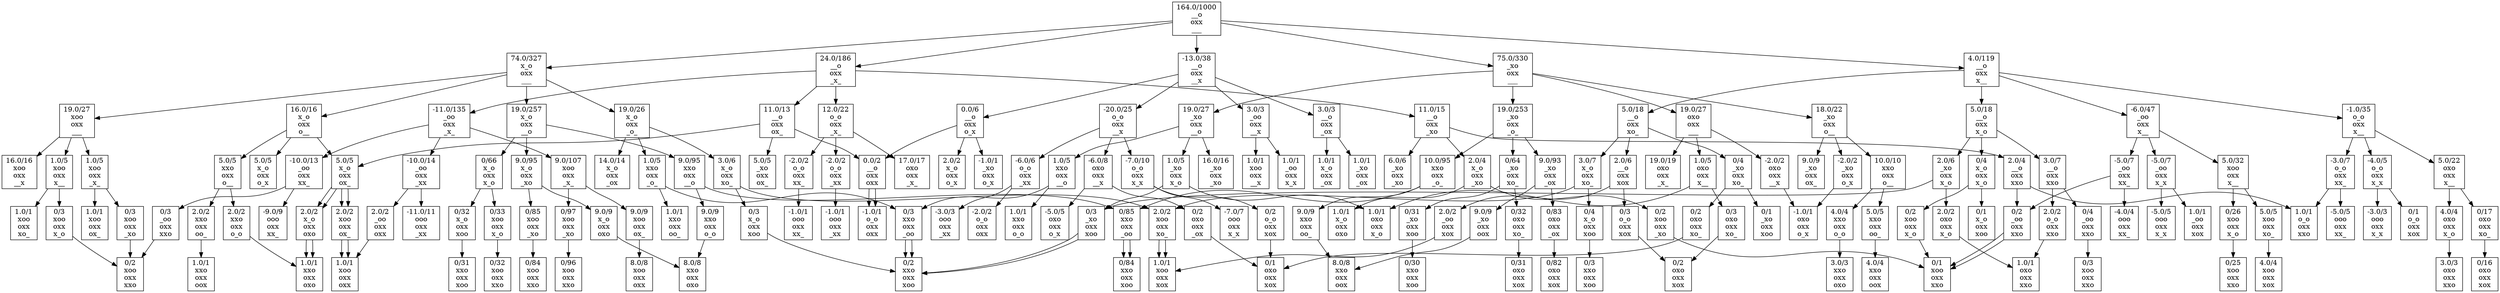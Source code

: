 digraph G {
    node [shape=box];
    "164.0/1000
__o
oxx
___
" -> "74.0/327
x_o
oxx
___
"
    "164.0/1000
__o
oxx
___
" -> "75.0/330
_xo
oxx
___
"
    "164.0/1000
__o
oxx
___
" -> "4.0/119
__o
oxx
x__
"
    "164.0/1000
__o
oxx
___
" -> "24.0/186
__o
oxx
_x_
"
    "164.0/1000
__o
oxx
___
" -> "-13.0/38
__o
oxx
__x
"
    "74.0/327
x_o
oxx
___
" -> "19.0/27
xoo
oxx
___
"
    "74.0/327
x_o
oxx
___
" -> "16.0/16
x_o
oxx
o__
"
    "74.0/327
x_o
oxx
___
" -> "19.0/26
x_o
oxx
_o_
"
    "74.0/327
x_o
oxx
___
" -> "19.0/257
x_o
oxx
__o
"
    "75.0/330
_xo
oxx
___
" -> "19.0/27
oxo
oxx
___
"
    "75.0/330
_xo
oxx
___
" -> "18.0/22
_xo
oxx
o__
"
    "75.0/330
_xo
oxx
___
" -> "19.0/253
_xo
oxx
_o_
"
    "75.0/330
_xo
oxx
___
" -> "19.0/27
_xo
oxx
__o
"
    "4.0/119
__o
oxx
x__
" -> "-1.0/35
o_o
oxx
x__
"
    "4.0/119
__o
oxx
x__
" -> "-6.0/47
_oo
oxx
x__
"
    "4.0/119
__o
oxx
x__
" -> "5.0/18
__o
oxx
xo_
"
    "4.0/119
__o
oxx
x__
" -> "5.0/18
__o
oxx
x_o
"
    "24.0/186
__o
oxx
_x_
" -> "12.0/22
o_o
oxx
_x_
"
    "24.0/186
__o
oxx
_x_
" -> "-11.0/135
_oo
oxx
_x_
"
    "24.0/186
__o
oxx
_x_
" -> "11.0/13
__o
oxx
ox_
"
    "24.0/186
__o
oxx
_x_
" -> "11.0/15
__o
oxx
_xo
"
    "-13.0/38
__o
oxx
__x
" -> "-20.0/25
o_o
oxx
__x
"
    "-13.0/38
__o
oxx
__x
" -> "3.0/3
_oo
oxx
__x
"
    "-13.0/38
__o
oxx
__x
" -> "0.0/6
__o
oxx
o_x
"
    "-13.0/38
__o
oxx
__x
" -> "3.0/3
__o
oxx
_ox
"
    "19.0/27
xoo
oxx
___
" -> "1.0/5
xoo
oxx
x__
"
    "19.0/27
xoo
oxx
___
" -> "1.0/5
xoo
oxx
_x_
"
    "19.0/27
xoo
oxx
___
" -> "16.0/16
xoo
oxx
__x
"
    "16.0/16
x_o
oxx
o__
" -> "5.0/5
xxo
oxx
o__
"
    "16.0/16
x_o
oxx
o__
" -> "5.0/5
x_o
oxx
ox_
"
    "16.0/16
x_o
oxx
o__
" -> "5.0/5
x_o
oxx
o_x
"
    "19.0/26
x_o
oxx
_o_
" -> "1.0/5
xxo
oxx
_o_
"
    "19.0/26
x_o
oxx
_o_
" -> "3.0/6
x_o
oxx
xo_
"
    "19.0/26
x_o
oxx
_o_
" -> "14.0/14
x_o
oxx
_ox
"
    "19.0/257
x_o
oxx
__o
" -> "9.0/95
xxo
oxx
__o
"
    "19.0/257
x_o
oxx
__o
" -> "0/66
x_o
oxx
x_o
"
    "19.0/257
x_o
oxx
__o
" -> "9.0/95
x_o
oxx
_xo
"
    "19.0/27
oxo
oxx
___
" -> "1.0/5
oxo
oxx
x__
"
    "19.0/27
oxo
oxx
___
" -> "19.0/19
oxo
oxx
_x_
"
    "19.0/27
oxo
oxx
___
" -> "-2.0/2
oxo
oxx
__x
"
    "18.0/22
_xo
oxx
o__
" -> "10.0/10
xxo
oxx
o__
"
    "18.0/22
_xo
oxx
o__
" -> "9.0/9
_xo
oxx
ox_
"
    "18.0/22
_xo
oxx
o__
" -> "-2.0/2
_xo
oxx
o_x
"
    "19.0/253
_xo
oxx
_o_
" -> "10.0/95
xxo
oxx
_o_
"
    "19.0/253
_xo
oxx
_o_
" -> "0/64
_xo
oxx
xo_
"
    "19.0/253
_xo
oxx
_o_
" -> "9.0/93
_xo
oxx
_ox
"
    "19.0/27
_xo
oxx
__o
" -> "1.0/5
xxo
oxx
__o
"
    "19.0/27
_xo
oxx
__o
" -> "1.0/5
_xo
oxx
x_o
"
    "19.0/27
_xo
oxx
__o
" -> "16.0/16
_xo
oxx
_xo
"
    "-1.0/35
o_o
oxx
x__
" -> "5.0/22
oxo
oxx
x__
"
    "-1.0/35
o_o
oxx
x__
" -> "-3.0/7
o_o
oxx
xx_
"
    "-1.0/35
o_o
oxx
x__
" -> "-4.0/5
o_o
oxx
x_x
"
    "-6.0/47
_oo
oxx
x__
" -> "5.0/32
xoo
oxx
x__
"
    "-6.0/47
_oo
oxx
x__
" -> "-5.0/7
_oo
oxx
xx_
"
    "-6.0/47
_oo
oxx
x__
" -> "-5.0/7
_oo
oxx
x_x
"
    "5.0/18
__o
oxx
xo_
" -> "3.0/7
x_o
oxx
xo_
"
    "5.0/18
__o
oxx
xo_
" -> "0/4
_xo
oxx
xo_
"
    "5.0/18
__o
oxx
xo_
" -> "2.0/6
__o
oxx
xox
"
    "5.0/18
__o
oxx
x_o
" -> "0/4
x_o
oxx
x_o
"
    "5.0/18
__o
oxx
x_o
" -> "2.0/6
_xo
oxx
x_o
"
    "5.0/18
__o
oxx
x_o
" -> "3.0/7
__o
oxx
xxo
"
    "12.0/22
o_o
oxx
_x_
" -> "17.0/17
oxo
oxx
_x_
"
    "12.0/22
o_o
oxx
_x_
" -> "-2.0/2
o_o
oxx
xx_
"
    "12.0/22
o_o
oxx
_x_
" -> "-2.0/2
o_o
oxx
_xx
"
    "-11.0/135
_oo
oxx
_x_
" -> "9.0/107
xoo
oxx
_x_
"
    "-11.0/135
_oo
oxx
_x_
" -> "-10.0/13
_oo
oxx
xx_
"
    "-11.0/135
_oo
oxx
_x_
" -> "-10.0/14
_oo
oxx
_xx
"
    "11.0/13
__o
oxx
ox_
" -> "5.0/5
x_o
oxx
ox_
"
    "11.0/13
__o
oxx
ox_
" -> "5.0/5
_xo
oxx
ox_
"
    "11.0/13
__o
oxx
ox_
" -> "0.0/2
__o
oxx
oxx
"
    "11.0/15
__o
oxx
_xo
" -> "2.0/4
x_o
oxx
_xo
"
    "11.0/15
__o
oxx
_xo
" -> "6.0/6
_xo
oxx
_xo
"
    "11.0/15
__o
oxx
_xo
" -> "2.0/4
__o
oxx
xxo
"
    "-20.0/25
o_o
oxx
__x
" -> "-6.0/8
oxo
oxx
__x
"
    "-20.0/25
o_o
oxx
__x
" -> "-7.0/10
o_o
oxx
x_x
"
    "-20.0/25
o_o
oxx
__x
" -> "-6.0/6
o_o
oxx
_xx
"
    "3.0/3
_oo
oxx
__x
" -> "1.0/1
xoo
oxx
__x
"
    "3.0/3
_oo
oxx
__x
" -> "1.0/1
_oo
oxx
x_x
"
    "0.0/6
__o
oxx
o_x
" -> "2.0/2
x_o
oxx
o_x
"
    "0.0/6
__o
oxx
o_x
" -> "-1.0/1
_xo
oxx
o_x
"
    "0.0/6
__o
oxx
o_x
" -> "0.0/2
__o
oxx
oxx
"
    "3.0/3
__o
oxx
_ox
" -> "1.0/1
x_o
oxx
_ox
"
    "3.0/3
__o
oxx
_ox
" -> "1.0/1
_xo
oxx
_ox
"
    "1.0/5
xoo
oxx
x__
" -> "1.0/1
xoo
oxx
xo_
"
    "1.0/5
xoo
oxx
x__
" -> "0/3
xoo
oxx
x_o
"
    "1.0/5
xoo
oxx
_x_
" -> "1.0/1
xoo
oxx
ox_
"
    "1.0/5
xoo
oxx
_x_
" -> "0/3
xoo
oxx
_xo
"
    "5.0/5
xxo
oxx
o__
" -> "2.0/2
xxo
oxx
oo_
"
    "5.0/5
xxo
oxx
o__
" -> "2.0/2
xxo
oxx
o_o
"
    "5.0/5
x_o
oxx
ox_
" -> "2.0/2
xoo
oxx
ox_
"
    "5.0/5
x_o
oxx
ox_
" -> "2.0/2
x_o
oxx
oxo
"
    "1.0/5
xxo
oxx
_o_
" -> "1.0/1
xxo
oxx
oo_
"
    "1.0/5
xxo
oxx
_o_
" -> "0/3
xxo
oxx
_oo
"
    "3.0/6
x_o
oxx
xo_
" -> "2.0/2
xoo
oxx
xo_
"
    "3.0/6
x_o
oxx
xo_
" -> "0/3
x_o
oxx
xoo
"
    "9.0/95
xxo
oxx
__o
" -> "9.0/9
xxo
oxx
o_o
"
    "9.0/95
xxo
oxx
__o
" -> "0/85
xxo
oxx
_oo
"
    "0/66
x_o
oxx
x_o
" -> "0/33
xoo
oxx
x_o
"
    "0/66
x_o
oxx
x_o
" -> "0/32
x_o
oxx
xoo
"
    "9.0/95
x_o
oxx
_xo
" -> "0/85
xoo
oxx
_xo
"
    "9.0/95
x_o
oxx
_xo
" -> "9.0/9
x_o
oxx
oxo
"
    "1.0/5
oxo
oxx
x__
" -> "0/3
oxo
oxx
xo_
"
    "1.0/5
oxo
oxx
x__
" -> "1.0/1
oxo
oxx
x_o
"
    "-2.0/2
oxo
oxx
__x
" -> "-1.0/1
oxo
oxx
o_x
"
    "10.0/10
xxo
oxx
o__
" -> "5.0/5
xxo
oxx
oo_
"
    "10.0/10
xxo
oxx
o__
" -> "4.0/4
xxo
oxx
o_o
"
    "-2.0/2
_xo
oxx
o_x
" -> "-1.0/1
oxo
oxx
o_x
"
    "10.0/95
xxo
oxx
_o_
" -> "9.0/9
xxo
oxx
oo_
"
    "10.0/95
xxo
oxx
_o_
" -> "0/85
xxo
oxx
_oo
"
    "0/64
_xo
oxx
xo_
" -> "0/32
oxo
oxx
xo_
"
    "0/64
_xo
oxx
xo_
" -> "0/31
_xo
oxx
xoo
"
    "9.0/93
_xo
oxx
_ox
" -> "0/83
oxo
oxx
_ox
"
    "9.0/93
_xo
oxx
_ox
" -> "9.0/9
_xo
oxx
oox
"
    "1.0/5
xxo
oxx
__o
" -> "1.0/1
xxo
oxx
o_o
"
    "1.0/5
xxo
oxx
__o
" -> "0/3
xxo
oxx
_oo
"
    "1.0/5
_xo
oxx
x_o
" -> "1.0/1
oxo
oxx
x_o
"
    "1.0/5
_xo
oxx
x_o
" -> "0/3
_xo
oxx
xoo
"
    "5.0/22
oxo
oxx
x__
" -> "0/17
oxo
oxx
xo_
"
    "5.0/22
oxo
oxx
x__
" -> "4.0/4
oxo
oxx
x_o
"
    "-3.0/7
o_o
oxx
xx_
" -> "-5.0/5
ooo
oxx
xx_
"
    "-3.0/7
o_o
oxx
xx_
" -> "1.0/1
o_o
oxx
xxo
"
    "-4.0/5
o_o
oxx
x_x
" -> "-3.0/3
ooo
oxx
x_x
"
    "-4.0/5
o_o
oxx
x_x
" -> "0/1
o_o
oxx
xox
"
    "5.0/32
xoo
oxx
x__
" -> "5.0/5
xoo
oxx
xo_
"
    "5.0/32
xoo
oxx
x__
" -> "0/26
xoo
oxx
x_o
"
    "-5.0/7
_oo
oxx
xx_
" -> "-4.0/4
ooo
oxx
xx_
"
    "-5.0/7
_oo
oxx
xx_
" -> "0/2
_oo
oxx
xxo
"
    "-5.0/7
_oo
oxx
x_x
" -> "-5.0/5
ooo
oxx
x_x
"
    "-5.0/7
_oo
oxx
x_x
" -> "1.0/1
_oo
oxx
xox
"
    "3.0/7
x_o
oxx
xo_
" -> "2.0/2
xoo
oxx
xo_
"
    "3.0/7
x_o
oxx
xo_
" -> "0/4
x_o
oxx
xoo
"
    "0/4
_xo
oxx
xo_
" -> "0/2
oxo
oxx
xo_
"
    "0/4
_xo
oxx
xo_
" -> "0/1
_xo
oxx
xoo
"
    "2.0/6
__o
oxx
xox
" -> "0/3
o_o
oxx
xox
"
    "2.0/6
__o
oxx
xox
" -> "2.0/2
_oo
oxx
xox
"
    "0/4
x_o
oxx
x_o
" -> "0/2
xoo
oxx
x_o
"
    "0/4
x_o
oxx
x_o
" -> "0/1
x_o
oxx
xoo
"
    "2.0/6
_xo
oxx
x_o
" -> "2.0/2
oxo
oxx
x_o
"
    "2.0/6
_xo
oxx
x_o
" -> "0/3
_xo
oxx
xoo
"
    "3.0/7
__o
oxx
xxo
" -> "2.0/2
o_o
oxx
xxo
"
    "3.0/7
__o
oxx
xxo
" -> "0/4
_oo
oxx
xxo
"
    "-2.0/2
o_o
oxx
xx_
" -> "-1.0/1
ooo
oxx
xx_
"
    "-2.0/2
o_o
oxx
_xx
" -> "-1.0/1
ooo
oxx
_xx
"
    "9.0/107
xoo
oxx
_x_
" -> "9.0/9
xoo
oxx
ox_
"
    "9.0/107
xoo
oxx
_x_
" -> "0/97
xoo
oxx
_xo
"
    "-10.0/13
_oo
oxx
xx_
" -> "-9.0/9
ooo
oxx
xx_
"
    "-10.0/13
_oo
oxx
xx_
" -> "0/3
_oo
oxx
xxo
"
    "-10.0/14
_oo
oxx
_xx
" -> "-11.0/11
ooo
oxx
_xx
"
    "-10.0/14
_oo
oxx
_xx
" -> "2.0/2
_oo
oxx
oxx
"
    "5.0/5
x_o
oxx
ox_
" -> "2.0/2
xoo
oxx
ox_
"
    "5.0/5
x_o
oxx
ox_
" -> "2.0/2
x_o
oxx
oxo
"
    "0.0/2
__o
oxx
oxx
" -> "-1.0/1
o_o
oxx
oxx
"
    "2.0/4
x_o
oxx
_xo
" -> "0/2
xoo
oxx
_xo
"
    "2.0/4
x_o
oxx
_xo
" -> "1.0/1
x_o
oxx
oxo
"
    "2.0/4
__o
oxx
xxo
" -> "1.0/1
o_o
oxx
xxo
"
    "2.0/4
__o
oxx
xxo
" -> "0/2
_oo
oxx
xxo
"
    "-6.0/8
oxo
oxx
__x
" -> "-5.0/5
oxo
oxx
o_x
"
    "-6.0/8
oxo
oxx
__x
" -> "0/2
oxo
oxx
_ox
"
    "-7.0/10
o_o
oxx
x_x
" -> "-7.0/7
ooo
oxx
x_x
"
    "-7.0/10
o_o
oxx
x_x
" -> "0/2
o_o
oxx
xox
"
    "-6.0/6
o_o
oxx
_xx
" -> "-3.0/3
ooo
oxx
_xx
"
    "-6.0/6
o_o
oxx
_xx
" -> "-2.0/2
o_o
oxx
oxx
"
    "0.0/2
__o
oxx
oxx
" -> "-1.0/1
o_o
oxx
oxx
"
    "0/3
xoo
oxx
x_o
" -> "0/2
xoo
oxx
xxo
"
    "0/3
xoo
oxx
_xo
" -> "0/2
xoo
oxx
xxo
"
    "2.0/2
xxo
oxx
oo_
" -> "1.0/1
xxo
oxx
oox
"
    "2.0/2
xxo
oxx
o_o
" -> "1.0/1
xxo
oxx
oxo
"
    "2.0/2
xoo
oxx
ox_
" -> "1.0/1
xoo
oxx
oxx
"
    "2.0/2
x_o
oxx
oxo
" -> "1.0/1
xxo
oxx
oxo
"
    "0/3
xxo
oxx
_oo
" -> "0/2
xxo
oxx
xoo
"
    "2.0/2
xoo
oxx
xo_
" -> "1.0/1
xoo
oxx
xox
"
    "0/3
x_o
oxx
xoo
" -> "0/2
xxo
oxx
xoo
"
    "9.0/9
xxo
oxx
o_o
" -> "8.0/8
xxo
oxx
oxo
"
    "0/85
xxo
oxx
_oo
" -> "0/84
xxo
oxx
xoo
"
    "0/33
xoo
oxx
x_o
" -> "0/32
xoo
oxx
xxo
"
    "0/32
x_o
oxx
xoo
" -> "0/31
xxo
oxx
xoo
"
    "0/85
xoo
oxx
_xo
" -> "0/84
xoo
oxx
xxo
"
    "9.0/9
x_o
oxx
oxo
" -> "8.0/8
xxo
oxx
oxo
"
    "0/3
oxo
oxx
xo_
" -> "0/2
oxo
oxx
xox
"
    "5.0/5
xxo
oxx
oo_
" -> "4.0/4
xxo
oxx
oox
"
    "4.0/4
xxo
oxx
o_o
" -> "3.0/3
xxo
oxx
oxo
"
    "9.0/9
xxo
oxx
oo_
" -> "8.0/8
xxo
oxx
oox
"
    "0/85
xxo
oxx
_oo
" -> "0/84
xxo
oxx
xoo
"
    "0/32
oxo
oxx
xo_
" -> "0/31
oxo
oxx
xox
"
    "0/31
_xo
oxx
xoo
" -> "0/30
xxo
oxx
xoo
"
    "0/83
oxo
oxx
_ox
" -> "0/82
oxo
oxx
xox
"
    "9.0/9
_xo
oxx
oox
" -> "8.0/8
xxo
oxx
oox
"
    "0/3
xxo
oxx
_oo
" -> "0/2
xxo
oxx
xoo
"
    "0/3
_xo
oxx
xoo
" -> "0/2
xxo
oxx
xoo
"
    "0/17
oxo
oxx
xo_
" -> "0/16
oxo
oxx
xox
"
    "4.0/4
oxo
oxx
x_o
" -> "3.0/3
oxo
oxx
xxo
"
    "5.0/5
xoo
oxx
xo_
" -> "4.0/4
xoo
oxx
xox
"
    "0/26
xoo
oxx
x_o
" -> "0/25
xoo
oxx
xxo
"
    "0/2
_oo
oxx
xxo
" -> "0/1
xoo
oxx
xxo
"
    "2.0/2
xoo
oxx
xo_
" -> "1.0/1
xoo
oxx
xox
"
    "0/4
x_o
oxx
xoo
" -> "0/3
xxo
oxx
xoo
"
    "0/2
oxo
oxx
xo_
" -> "0/1
oxo
oxx
xox
"
    "0/3
o_o
oxx
xox
" -> "0/2
oxo
oxx
xox
"
    "2.0/2
_oo
oxx
xox
" -> "1.0/1
xoo
oxx
xox
"
    "0/2
xoo
oxx
x_o
" -> "0/1
xoo
oxx
xxo
"
    "2.0/2
oxo
oxx
x_o
" -> "1.0/1
oxo
oxx
xxo
"
    "0/3
_xo
oxx
xoo
" -> "0/2
xxo
oxx
xoo
"
    "2.0/2
o_o
oxx
xxo
" -> "1.0/1
oxo
oxx
xxo
"
    "0/4
_oo
oxx
xxo
" -> "0/3
xoo
oxx
xxo
"
    "9.0/9
xoo
oxx
ox_
" -> "8.0/8
xoo
oxx
oxx
"
    "0/97
xoo
oxx
_xo
" -> "0/96
xoo
oxx
xxo
"
    "0/3
_oo
oxx
xxo
" -> "0/2
xoo
oxx
xxo
"
    "2.0/2
_oo
oxx
oxx
" -> "1.0/1
xoo
oxx
oxx
"
    "2.0/2
xoo
oxx
ox_
" -> "1.0/1
xoo
oxx
oxx
"
    "2.0/2
x_o
oxx
oxo
" -> "1.0/1
xxo
oxx
oxo
"
    "0/2
xoo
oxx
_xo
" -> "0/1
xoo
oxx
xxo
"
    "0/2
_oo
oxx
xxo
" -> "0/1
xoo
oxx
xxo
"
    "0/2
oxo
oxx
_ox
" -> "0/1
oxo
oxx
xox
"
    "0/2
o_o
oxx
xox
" -> "0/1
oxo
oxx
xox
"
}
